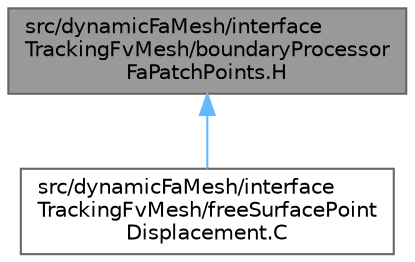 digraph "src/dynamicFaMesh/interfaceTrackingFvMesh/boundaryProcessorFaPatchPoints.H"
{
 // LATEX_PDF_SIZE
  bgcolor="transparent";
  edge [fontname=Helvetica,fontsize=10,labelfontname=Helvetica,labelfontsize=10];
  node [fontname=Helvetica,fontsize=10,shape=box,height=0.2,width=0.4];
  Node1 [id="Node000001",label="src/dynamicFaMesh/interface\lTrackingFvMesh/boundaryProcessor\lFaPatchPoints.H",height=0.2,width=0.4,color="gray40", fillcolor="grey60", style="filled", fontcolor="black",tooltip=" "];
  Node1 -> Node2 [id="edge1_Node000001_Node000002",dir="back",color="steelblue1",style="solid",tooltip=" "];
  Node2 [id="Node000002",label="src/dynamicFaMesh/interface\lTrackingFvMesh/freeSurfacePoint\lDisplacement.C",height=0.2,width=0.4,color="grey40", fillcolor="white", style="filled",URL="$freeSurfacePointDisplacement_8C.html",tooltip=" "];
}
